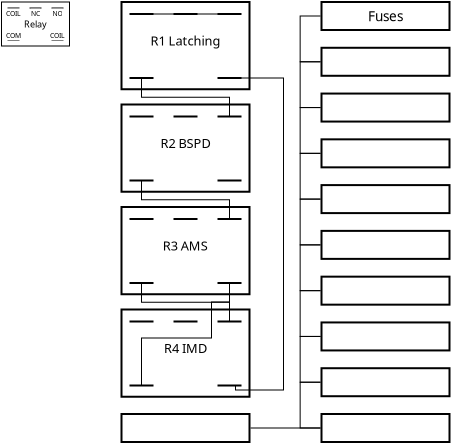 <?xml version="1.0" encoding="UTF-8"?>
<dia:diagram xmlns:dia="http://www.lysator.liu.se/~alla/dia/">
  <dia:layer name="Background" visible="true" active="true">
    <dia:group>
      <dia:object type="Flowchart - Box" version="0" id="O0">
        <dia:attribute name="obj_pos">
          <dia:point val="6.466,1.481"/>
        </dia:attribute>
        <dia:attribute name="obj_bb">
          <dia:rectangle val="6.416,1.431;12.916,5.893"/>
        </dia:attribute>
        <dia:attribute name="elem_corner">
          <dia:point val="6.466,1.481"/>
        </dia:attribute>
        <dia:attribute name="elem_width">
          <dia:real val="6.4"/>
        </dia:attribute>
        <dia:attribute name="elem_height">
          <dia:real val="4.362"/>
        </dia:attribute>
        <dia:attribute name="border_width">
          <dia:real val="0.1"/>
        </dia:attribute>
        <dia:attribute name="show_background">
          <dia:boolean val="true"/>
        </dia:attribute>
        <dia:attribute name="padding">
          <dia:real val="0.5"/>
        </dia:attribute>
        <dia:attribute name="text">
          <dia:composite type="text">
            <dia:attribute name="string">
              <dia:string>##</dia:string>
            </dia:attribute>
            <dia:attribute name="font">
              <dia:font family="sans" style="0" name="Helvetica"/>
            </dia:attribute>
            <dia:attribute name="height">
              <dia:real val="0.8"/>
            </dia:attribute>
            <dia:attribute name="pos">
              <dia:point val="9.666,3.857"/>
            </dia:attribute>
            <dia:attribute name="color">
              <dia:color val="#000000"/>
            </dia:attribute>
            <dia:attribute name="alignment">
              <dia:enum val="1"/>
            </dia:attribute>
          </dia:composite>
        </dia:attribute>
      </dia:object>
      <dia:object type="Standard - Line" version="0" id="O1">
        <dia:attribute name="obj_pos">
          <dia:point val="6.866,5.281"/>
        </dia:attribute>
        <dia:attribute name="obj_bb">
          <dia:rectangle val="6.816,5.231;8.116,5.331"/>
        </dia:attribute>
        <dia:attribute name="conn_endpoints">
          <dia:point val="6.866,5.281"/>
          <dia:point val="8.066,5.281"/>
        </dia:attribute>
        <dia:attribute name="numcp">
          <dia:int val="3"/>
        </dia:attribute>
      </dia:object>
      <dia:object type="Standard - Line" version="0" id="O2">
        <dia:attribute name="obj_pos">
          <dia:point val="6.866,2.081"/>
        </dia:attribute>
        <dia:attribute name="obj_bb">
          <dia:rectangle val="6.816,2.031;8.116,2.131"/>
        </dia:attribute>
        <dia:attribute name="conn_endpoints">
          <dia:point val="6.866,2.081"/>
          <dia:point val="8.066,2.081"/>
        </dia:attribute>
        <dia:attribute name="numcp">
          <dia:int val="3"/>
        </dia:attribute>
      </dia:object>
      <dia:object type="Standard - Line" version="0" id="O3">
        <dia:attribute name="obj_pos">
          <dia:point val="9.066,2.081"/>
        </dia:attribute>
        <dia:attribute name="obj_bb">
          <dia:rectangle val="9.016,2.031;10.316,2.131"/>
        </dia:attribute>
        <dia:attribute name="conn_endpoints">
          <dia:point val="9.066,2.081"/>
          <dia:point val="10.266,2.081"/>
        </dia:attribute>
        <dia:attribute name="numcp">
          <dia:int val="3"/>
        </dia:attribute>
      </dia:object>
      <dia:object type="Standard - Line" version="0" id="O4">
        <dia:attribute name="obj_pos">
          <dia:point val="11.266,2.081"/>
        </dia:attribute>
        <dia:attribute name="obj_bb">
          <dia:rectangle val="11.216,2.031;12.516,2.131"/>
        </dia:attribute>
        <dia:attribute name="conn_endpoints">
          <dia:point val="11.266,2.081"/>
          <dia:point val="12.466,2.081"/>
        </dia:attribute>
        <dia:attribute name="numcp">
          <dia:int val="3"/>
        </dia:attribute>
      </dia:object>
      <dia:object type="Standard - Line" version="0" id="O5">
        <dia:attribute name="obj_pos">
          <dia:point val="11.266,5.281"/>
        </dia:attribute>
        <dia:attribute name="obj_bb">
          <dia:rectangle val="11.216,5.231;12.516,5.331"/>
        </dia:attribute>
        <dia:attribute name="conn_endpoints">
          <dia:point val="11.266,5.281"/>
          <dia:point val="12.466,5.281"/>
        </dia:attribute>
        <dia:attribute name="numcp">
          <dia:int val="3"/>
        </dia:attribute>
      </dia:object>
    </dia:group>
    <dia:group>
      <dia:object type="Flowchart - Box" version="0" id="O6">
        <dia:attribute name="obj_pos">
          <dia:point val="6.466,6.606"/>
        </dia:attribute>
        <dia:attribute name="obj_bb">
          <dia:rectangle val="6.416,6.556;12.916,11.018"/>
        </dia:attribute>
        <dia:attribute name="elem_corner">
          <dia:point val="6.466,6.606"/>
        </dia:attribute>
        <dia:attribute name="elem_width">
          <dia:real val="6.4"/>
        </dia:attribute>
        <dia:attribute name="elem_height">
          <dia:real val="4.362"/>
        </dia:attribute>
        <dia:attribute name="border_width">
          <dia:real val="0.1"/>
        </dia:attribute>
        <dia:attribute name="show_background">
          <dia:boolean val="true"/>
        </dia:attribute>
        <dia:attribute name="padding">
          <dia:real val="0.5"/>
        </dia:attribute>
        <dia:attribute name="text">
          <dia:composite type="text">
            <dia:attribute name="string">
              <dia:string>##</dia:string>
            </dia:attribute>
            <dia:attribute name="font">
              <dia:font family="sans" style="0" name="Helvetica"/>
            </dia:attribute>
            <dia:attribute name="height">
              <dia:real val="0.8"/>
            </dia:attribute>
            <dia:attribute name="pos">
              <dia:point val="9.666,8.982"/>
            </dia:attribute>
            <dia:attribute name="color">
              <dia:color val="#000000"/>
            </dia:attribute>
            <dia:attribute name="alignment">
              <dia:enum val="1"/>
            </dia:attribute>
          </dia:composite>
        </dia:attribute>
      </dia:object>
      <dia:object type="Standard - Line" version="0" id="O7">
        <dia:attribute name="obj_pos">
          <dia:point val="6.866,10.406"/>
        </dia:attribute>
        <dia:attribute name="obj_bb">
          <dia:rectangle val="6.816,10.356;8.116,10.456"/>
        </dia:attribute>
        <dia:attribute name="conn_endpoints">
          <dia:point val="6.866,10.406"/>
          <dia:point val="8.066,10.406"/>
        </dia:attribute>
        <dia:attribute name="numcp">
          <dia:int val="3"/>
        </dia:attribute>
      </dia:object>
      <dia:object type="Standard - Line" version="0" id="O8">
        <dia:attribute name="obj_pos">
          <dia:point val="6.866,7.206"/>
        </dia:attribute>
        <dia:attribute name="obj_bb">
          <dia:rectangle val="6.816,7.156;8.116,7.256"/>
        </dia:attribute>
        <dia:attribute name="conn_endpoints">
          <dia:point val="6.866,7.206"/>
          <dia:point val="8.066,7.206"/>
        </dia:attribute>
        <dia:attribute name="numcp">
          <dia:int val="3"/>
        </dia:attribute>
      </dia:object>
      <dia:object type="Standard - Line" version="0" id="O9">
        <dia:attribute name="obj_pos">
          <dia:point val="9.066,7.206"/>
        </dia:attribute>
        <dia:attribute name="obj_bb">
          <dia:rectangle val="9.016,7.156;10.316,7.256"/>
        </dia:attribute>
        <dia:attribute name="conn_endpoints">
          <dia:point val="9.066,7.206"/>
          <dia:point val="10.266,7.206"/>
        </dia:attribute>
        <dia:attribute name="numcp">
          <dia:int val="3"/>
        </dia:attribute>
      </dia:object>
      <dia:object type="Standard - Line" version="0" id="O10">
        <dia:attribute name="obj_pos">
          <dia:point val="11.266,7.206"/>
        </dia:attribute>
        <dia:attribute name="obj_bb">
          <dia:rectangle val="11.216,7.156;12.516,7.256"/>
        </dia:attribute>
        <dia:attribute name="conn_endpoints">
          <dia:point val="11.266,7.206"/>
          <dia:point val="12.466,7.206"/>
        </dia:attribute>
        <dia:attribute name="numcp">
          <dia:int val="3"/>
        </dia:attribute>
      </dia:object>
      <dia:object type="Standard - Line" version="0" id="O11">
        <dia:attribute name="obj_pos">
          <dia:point val="11.266,10.406"/>
        </dia:attribute>
        <dia:attribute name="obj_bb">
          <dia:rectangle val="11.216,10.356;12.516,10.456"/>
        </dia:attribute>
        <dia:attribute name="conn_endpoints">
          <dia:point val="11.266,10.406"/>
          <dia:point val="12.466,10.406"/>
        </dia:attribute>
        <dia:attribute name="numcp">
          <dia:int val="3"/>
        </dia:attribute>
      </dia:object>
    </dia:group>
    <dia:group>
      <dia:object type="Flowchart - Box" version="0" id="O12">
        <dia:attribute name="obj_pos">
          <dia:point val="6.466,11.731"/>
        </dia:attribute>
        <dia:attribute name="obj_bb">
          <dia:rectangle val="6.416,11.681;12.916,16.143"/>
        </dia:attribute>
        <dia:attribute name="elem_corner">
          <dia:point val="6.466,11.731"/>
        </dia:attribute>
        <dia:attribute name="elem_width">
          <dia:real val="6.4"/>
        </dia:attribute>
        <dia:attribute name="elem_height">
          <dia:real val="4.362"/>
        </dia:attribute>
        <dia:attribute name="border_width">
          <dia:real val="0.1"/>
        </dia:attribute>
        <dia:attribute name="show_background">
          <dia:boolean val="true"/>
        </dia:attribute>
        <dia:attribute name="padding">
          <dia:real val="0.5"/>
        </dia:attribute>
        <dia:attribute name="text">
          <dia:composite type="text">
            <dia:attribute name="string">
              <dia:string>##</dia:string>
            </dia:attribute>
            <dia:attribute name="font">
              <dia:font family="sans" style="0" name="Helvetica"/>
            </dia:attribute>
            <dia:attribute name="height">
              <dia:real val="0.8"/>
            </dia:attribute>
            <dia:attribute name="pos">
              <dia:point val="9.666,14.107"/>
            </dia:attribute>
            <dia:attribute name="color">
              <dia:color val="#000000"/>
            </dia:attribute>
            <dia:attribute name="alignment">
              <dia:enum val="1"/>
            </dia:attribute>
          </dia:composite>
        </dia:attribute>
      </dia:object>
      <dia:object type="Standard - Line" version="0" id="O13">
        <dia:attribute name="obj_pos">
          <dia:point val="6.866,15.531"/>
        </dia:attribute>
        <dia:attribute name="obj_bb">
          <dia:rectangle val="6.816,15.481;8.116,15.581"/>
        </dia:attribute>
        <dia:attribute name="conn_endpoints">
          <dia:point val="6.866,15.531"/>
          <dia:point val="8.066,15.531"/>
        </dia:attribute>
        <dia:attribute name="numcp">
          <dia:int val="3"/>
        </dia:attribute>
      </dia:object>
      <dia:object type="Standard - Line" version="0" id="O14">
        <dia:attribute name="obj_pos">
          <dia:point val="6.866,12.331"/>
        </dia:attribute>
        <dia:attribute name="obj_bb">
          <dia:rectangle val="6.816,12.281;8.116,12.381"/>
        </dia:attribute>
        <dia:attribute name="conn_endpoints">
          <dia:point val="6.866,12.331"/>
          <dia:point val="8.066,12.331"/>
        </dia:attribute>
        <dia:attribute name="numcp">
          <dia:int val="3"/>
        </dia:attribute>
      </dia:object>
      <dia:object type="Standard - Line" version="0" id="O15">
        <dia:attribute name="obj_pos">
          <dia:point val="9.066,12.331"/>
        </dia:attribute>
        <dia:attribute name="obj_bb">
          <dia:rectangle val="9.016,12.281;10.316,12.381"/>
        </dia:attribute>
        <dia:attribute name="conn_endpoints">
          <dia:point val="9.066,12.331"/>
          <dia:point val="10.266,12.331"/>
        </dia:attribute>
        <dia:attribute name="numcp">
          <dia:int val="3"/>
        </dia:attribute>
      </dia:object>
      <dia:object type="Standard - Line" version="0" id="O16">
        <dia:attribute name="obj_pos">
          <dia:point val="11.266,12.331"/>
        </dia:attribute>
        <dia:attribute name="obj_bb">
          <dia:rectangle val="11.216,12.281;12.516,12.381"/>
        </dia:attribute>
        <dia:attribute name="conn_endpoints">
          <dia:point val="11.266,12.331"/>
          <dia:point val="12.466,12.331"/>
        </dia:attribute>
        <dia:attribute name="numcp">
          <dia:int val="3"/>
        </dia:attribute>
      </dia:object>
      <dia:object type="Standard - Line" version="0" id="O17">
        <dia:attribute name="obj_pos">
          <dia:point val="11.266,15.531"/>
        </dia:attribute>
        <dia:attribute name="obj_bb">
          <dia:rectangle val="11.216,15.481;12.516,15.581"/>
        </dia:attribute>
        <dia:attribute name="conn_endpoints">
          <dia:point val="11.266,15.531"/>
          <dia:point val="12.466,15.531"/>
        </dia:attribute>
        <dia:attribute name="numcp">
          <dia:int val="3"/>
        </dia:attribute>
      </dia:object>
    </dia:group>
    <dia:group>
      <dia:object type="Flowchart - Box" version="0" id="O18">
        <dia:attribute name="obj_pos">
          <dia:point val="6.466,16.856"/>
        </dia:attribute>
        <dia:attribute name="obj_bb">
          <dia:rectangle val="6.416,16.806;12.916,21.268"/>
        </dia:attribute>
        <dia:attribute name="elem_corner">
          <dia:point val="6.466,16.856"/>
        </dia:attribute>
        <dia:attribute name="elem_width">
          <dia:real val="6.4"/>
        </dia:attribute>
        <dia:attribute name="elem_height">
          <dia:real val="4.362"/>
        </dia:attribute>
        <dia:attribute name="border_width">
          <dia:real val="0.1"/>
        </dia:attribute>
        <dia:attribute name="show_background">
          <dia:boolean val="true"/>
        </dia:attribute>
        <dia:attribute name="padding">
          <dia:real val="0.5"/>
        </dia:attribute>
        <dia:attribute name="text">
          <dia:composite type="text">
            <dia:attribute name="string">
              <dia:string>##</dia:string>
            </dia:attribute>
            <dia:attribute name="font">
              <dia:font family="sans" style="0" name="Helvetica"/>
            </dia:attribute>
            <dia:attribute name="height">
              <dia:real val="0.8"/>
            </dia:attribute>
            <dia:attribute name="pos">
              <dia:point val="9.666,19.232"/>
            </dia:attribute>
            <dia:attribute name="color">
              <dia:color val="#000000"/>
            </dia:attribute>
            <dia:attribute name="alignment">
              <dia:enum val="1"/>
            </dia:attribute>
          </dia:composite>
        </dia:attribute>
      </dia:object>
      <dia:object type="Standard - Line" version="0" id="O19">
        <dia:attribute name="obj_pos">
          <dia:point val="6.866,20.656"/>
        </dia:attribute>
        <dia:attribute name="obj_bb">
          <dia:rectangle val="6.816,20.606;8.116,20.706"/>
        </dia:attribute>
        <dia:attribute name="conn_endpoints">
          <dia:point val="6.866,20.656"/>
          <dia:point val="8.066,20.656"/>
        </dia:attribute>
        <dia:attribute name="numcp">
          <dia:int val="3"/>
        </dia:attribute>
      </dia:object>
      <dia:object type="Standard - Line" version="0" id="O20">
        <dia:attribute name="obj_pos">
          <dia:point val="6.866,17.456"/>
        </dia:attribute>
        <dia:attribute name="obj_bb">
          <dia:rectangle val="6.816,17.406;8.116,17.506"/>
        </dia:attribute>
        <dia:attribute name="conn_endpoints">
          <dia:point val="6.866,17.456"/>
          <dia:point val="8.066,17.456"/>
        </dia:attribute>
        <dia:attribute name="numcp">
          <dia:int val="3"/>
        </dia:attribute>
      </dia:object>
      <dia:object type="Standard - Line" version="0" id="O21">
        <dia:attribute name="obj_pos">
          <dia:point val="9.066,17.456"/>
        </dia:attribute>
        <dia:attribute name="obj_bb">
          <dia:rectangle val="9.016,17.406;10.316,17.506"/>
        </dia:attribute>
        <dia:attribute name="conn_endpoints">
          <dia:point val="9.066,17.456"/>
          <dia:point val="10.266,17.456"/>
        </dia:attribute>
        <dia:attribute name="numcp">
          <dia:int val="3"/>
        </dia:attribute>
      </dia:object>
      <dia:object type="Standard - Line" version="0" id="O22">
        <dia:attribute name="obj_pos">
          <dia:point val="11.266,17.456"/>
        </dia:attribute>
        <dia:attribute name="obj_bb">
          <dia:rectangle val="11.216,17.406;12.516,17.506"/>
        </dia:attribute>
        <dia:attribute name="conn_endpoints">
          <dia:point val="11.266,17.456"/>
          <dia:point val="12.466,17.456"/>
        </dia:attribute>
        <dia:attribute name="numcp">
          <dia:int val="3"/>
        </dia:attribute>
      </dia:object>
      <dia:object type="Standard - Line" version="0" id="O23">
        <dia:attribute name="obj_pos">
          <dia:point val="11.266,20.656"/>
        </dia:attribute>
        <dia:attribute name="obj_bb">
          <dia:rectangle val="11.216,20.606;12.516,20.706"/>
        </dia:attribute>
        <dia:attribute name="conn_endpoints">
          <dia:point val="11.266,20.656"/>
          <dia:point val="12.466,20.656"/>
        </dia:attribute>
        <dia:attribute name="numcp">
          <dia:int val="3"/>
        </dia:attribute>
      </dia:object>
    </dia:group>
    <dia:object type="Standard - ZigZagLine" version="1" id="O24">
      <dia:attribute name="obj_pos">
        <dia:point val="7.466,5.281"/>
      </dia:attribute>
      <dia:attribute name="obj_bb">
        <dia:rectangle val="7.441,5.256;11.891,7.231"/>
      </dia:attribute>
      <dia:attribute name="orth_points">
        <dia:point val="7.466,5.281"/>
        <dia:point val="7.466,6.243"/>
        <dia:point val="11.866,6.243"/>
        <dia:point val="11.866,7.206"/>
      </dia:attribute>
      <dia:attribute name="orth_orient">
        <dia:enum val="1"/>
        <dia:enum val="0"/>
        <dia:enum val="1"/>
      </dia:attribute>
      <dia:attribute name="autorouting">
        <dia:boolean val="true"/>
      </dia:attribute>
      <dia:attribute name="line_width">
        <dia:real val="0.05"/>
      </dia:attribute>
      <dia:connections>
        <dia:connection handle="0" to="O1" connection="1"/>
        <dia:connection handle="1" to="O10" connection="1"/>
      </dia:connections>
    </dia:object>
    <dia:object type="Standard - ZigZagLine" version="1" id="O25">
      <dia:attribute name="obj_pos">
        <dia:point val="7.466,10.406"/>
      </dia:attribute>
      <dia:attribute name="obj_bb">
        <dia:rectangle val="7.441,10.381;11.891,12.356"/>
      </dia:attribute>
      <dia:attribute name="orth_points">
        <dia:point val="7.466,10.406"/>
        <dia:point val="7.466,11.368"/>
        <dia:point val="11.866,11.368"/>
        <dia:point val="11.866,12.331"/>
      </dia:attribute>
      <dia:attribute name="orth_orient">
        <dia:enum val="1"/>
        <dia:enum val="0"/>
        <dia:enum val="1"/>
      </dia:attribute>
      <dia:attribute name="autorouting">
        <dia:boolean val="true"/>
      </dia:attribute>
      <dia:attribute name="line_width">
        <dia:real val="0.05"/>
      </dia:attribute>
      <dia:connections>
        <dia:connection handle="0" to="O7" connection="1"/>
        <dia:connection handle="1" to="O16" connection="1"/>
      </dia:connections>
    </dia:object>
    <dia:object type="Standard - ZigZagLine" version="1" id="O26">
      <dia:attribute name="obj_pos">
        <dia:point val="7.466,15.531"/>
      </dia:attribute>
      <dia:attribute name="obj_bb">
        <dia:rectangle val="7.441,15.506;11.891,17.481"/>
      </dia:attribute>
      <dia:attribute name="orth_points">
        <dia:point val="7.466,15.531"/>
        <dia:point val="7.466,16.493"/>
        <dia:point val="11.866,16.493"/>
        <dia:point val="11.866,17.456"/>
      </dia:attribute>
      <dia:attribute name="orth_orient">
        <dia:enum val="1"/>
        <dia:enum val="0"/>
        <dia:enum val="1"/>
      </dia:attribute>
      <dia:attribute name="autorouting">
        <dia:boolean val="true"/>
      </dia:attribute>
      <dia:attribute name="line_width">
        <dia:real val="0.05"/>
      </dia:attribute>
      <dia:connections>
        <dia:connection handle="0" to="O13" connection="1"/>
        <dia:connection handle="1" to="O22" connection="1"/>
      </dia:connections>
    </dia:object>
    <dia:object type="Standard - ZigZagLine" version="1" id="O27">
      <dia:attribute name="obj_pos">
        <dia:point val="7.466,2.081"/>
      </dia:attribute>
      <dia:attribute name="obj_bb">
        <dia:rectangle val="7.441,1.031;11.891,2.106"/>
      </dia:attribute>
      <dia:attribute name="orth_points">
        <dia:point val="7.466,2.081"/>
        <dia:point val="7.466,1.056"/>
        <dia:point val="11.866,1.056"/>
        <dia:point val="11.866,2.081"/>
      </dia:attribute>
      <dia:attribute name="orth_orient">
        <dia:enum val="1"/>
        <dia:enum val="0"/>
        <dia:enum val="1"/>
      </dia:attribute>
      <dia:attribute name="autorouting">
        <dia:boolean val="true"/>
      </dia:attribute>
      <dia:attribute name="line_width">
        <dia:real val="0.05"/>
      </dia:attribute>
      <dia:connections>
        <dia:connection handle="0" to="O2" connection="1"/>
        <dia:connection handle="1" to="O4" connection="1"/>
      </dia:connections>
    </dia:object>
    <dia:object type="Standard - ZigZagLine" version="1" id="O28">
      <dia:attribute name="obj_pos">
        <dia:point val="12.166,20.656"/>
      </dia:attribute>
      <dia:attribute name="obj_bb">
        <dia:rectangle val="12.141,5.256;14.591,20.906"/>
      </dia:attribute>
      <dia:attribute name="orth_points">
        <dia:point val="12.166,20.656"/>
        <dia:point val="12.166,20.881"/>
        <dia:point val="14.566,20.881"/>
        <dia:point val="14.566,5.281"/>
        <dia:point val="12.166,5.281"/>
      </dia:attribute>
      <dia:attribute name="orth_orient">
        <dia:enum val="1"/>
        <dia:enum val="0"/>
        <dia:enum val="1"/>
        <dia:enum val="0"/>
      </dia:attribute>
      <dia:attribute name="autorouting">
        <dia:boolean val="false"/>
      </dia:attribute>
      <dia:attribute name="line_width">
        <dia:real val="0.05"/>
      </dia:attribute>
      <dia:connections>
        <dia:connection handle="0" to="O23" connection="2"/>
        <dia:connection handle="1" to="O5" connection="2"/>
      </dia:connections>
    </dia:object>
    <dia:object type="Standard - Text" version="1" id="O29">
      <dia:attribute name="obj_pos">
        <dia:point val="9.666,13.912"/>
      </dia:attribute>
      <dia:attribute name="obj_bb">
        <dia:rectangle val="9.666,13.317;9.666,14.062"/>
      </dia:attribute>
      <dia:attribute name="text">
        <dia:composite type="text">
          <dia:attribute name="string">
            <dia:string>##</dia:string>
          </dia:attribute>
          <dia:attribute name="font">
            <dia:font family="sans" style="0" name="Helvetica"/>
          </dia:attribute>
          <dia:attribute name="height">
            <dia:real val="0.8"/>
          </dia:attribute>
          <dia:attribute name="pos">
            <dia:point val="9.666,13.912"/>
          </dia:attribute>
          <dia:attribute name="color">
            <dia:color val="#000000"/>
          </dia:attribute>
          <dia:attribute name="alignment">
            <dia:enum val="0"/>
          </dia:attribute>
        </dia:composite>
      </dia:attribute>
      <dia:attribute name="valign">
        <dia:enum val="3"/>
      </dia:attribute>
      <dia:connections>
        <dia:connection handle="0" to="O12" connection="16"/>
      </dia:connections>
    </dia:object>
    <dia:object type="Standard - Text" version="1" id="O30">
      <dia:attribute name="obj_pos">
        <dia:point val="9.666,13.912"/>
      </dia:attribute>
      <dia:attribute name="obj_bb">
        <dia:rectangle val="8.44,13.317;10.892,14.062"/>
      </dia:attribute>
      <dia:attribute name="text">
        <dia:composite type="text">
          <dia:attribute name="string">
            <dia:string>#R3 AMS#</dia:string>
          </dia:attribute>
          <dia:attribute name="font">
            <dia:font family="sans" style="0" name="Helvetica"/>
          </dia:attribute>
          <dia:attribute name="height">
            <dia:real val="0.8"/>
          </dia:attribute>
          <dia:attribute name="pos">
            <dia:point val="9.666,13.912"/>
          </dia:attribute>
          <dia:attribute name="color">
            <dia:color val="#000000"/>
          </dia:attribute>
          <dia:attribute name="alignment">
            <dia:enum val="1"/>
          </dia:attribute>
        </dia:composite>
      </dia:attribute>
      <dia:attribute name="valign">
        <dia:enum val="3"/>
      </dia:attribute>
      <dia:connections>
        <dia:connection handle="0" to="O12" connection="16"/>
      </dia:connections>
    </dia:object>
    <dia:object type="Standard - Text" version="1" id="O31">
      <dia:attribute name="obj_pos">
        <dia:point val="9.666,19.037"/>
      </dia:attribute>
      <dia:attribute name="obj_bb">
        <dia:rectangle val="8.521,18.442;10.811,19.187"/>
      </dia:attribute>
      <dia:attribute name="text">
        <dia:composite type="text">
          <dia:attribute name="string">
            <dia:string>#R4 IMD#</dia:string>
          </dia:attribute>
          <dia:attribute name="font">
            <dia:font family="sans" style="0" name="Helvetica"/>
          </dia:attribute>
          <dia:attribute name="height">
            <dia:real val="0.8"/>
          </dia:attribute>
          <dia:attribute name="pos">
            <dia:point val="9.666,19.037"/>
          </dia:attribute>
          <dia:attribute name="color">
            <dia:color val="#000000"/>
          </dia:attribute>
          <dia:attribute name="alignment">
            <dia:enum val="1"/>
          </dia:attribute>
        </dia:composite>
      </dia:attribute>
      <dia:attribute name="valign">
        <dia:enum val="3"/>
      </dia:attribute>
      <dia:connections>
        <dia:connection handle="0" to="O18" connection="16"/>
      </dia:connections>
    </dia:object>
    <dia:object type="Standard - Text" version="1" id="O32">
      <dia:attribute name="obj_pos">
        <dia:point val="9.666,3.662"/>
      </dia:attribute>
      <dia:attribute name="obj_bb">
        <dia:rectangle val="7.765,3.067;11.567,3.812"/>
      </dia:attribute>
      <dia:attribute name="text">
        <dia:composite type="text">
          <dia:attribute name="string">
            <dia:string>#R1 Latching#</dia:string>
          </dia:attribute>
          <dia:attribute name="font">
            <dia:font family="sans" style="0" name="Helvetica"/>
          </dia:attribute>
          <dia:attribute name="height">
            <dia:real val="0.8"/>
          </dia:attribute>
          <dia:attribute name="pos">
            <dia:point val="9.666,3.662"/>
          </dia:attribute>
          <dia:attribute name="color">
            <dia:color val="#000000"/>
          </dia:attribute>
          <dia:attribute name="alignment">
            <dia:enum val="1"/>
          </dia:attribute>
        </dia:composite>
      </dia:attribute>
      <dia:attribute name="valign">
        <dia:enum val="3"/>
      </dia:attribute>
      <dia:connections>
        <dia:connection handle="0" to="O0" connection="16"/>
      </dia:connections>
    </dia:object>
    <dia:object type="Standard - Text" version="1" id="O33">
      <dia:attribute name="obj_pos">
        <dia:point val="9.666,8.787"/>
      </dia:attribute>
      <dia:attribute name="obj_bb">
        <dia:rectangle val="8.276,8.192;11.056,8.937"/>
      </dia:attribute>
      <dia:attribute name="text">
        <dia:composite type="text">
          <dia:attribute name="string">
            <dia:string>#R2 BSPD#</dia:string>
          </dia:attribute>
          <dia:attribute name="font">
            <dia:font family="sans" style="0" name="Helvetica"/>
          </dia:attribute>
          <dia:attribute name="height">
            <dia:real val="0.8"/>
          </dia:attribute>
          <dia:attribute name="pos">
            <dia:point val="9.666,8.787"/>
          </dia:attribute>
          <dia:attribute name="color">
            <dia:color val="#000000"/>
          </dia:attribute>
          <dia:attribute name="alignment">
            <dia:enum val="1"/>
          </dia:attribute>
        </dia:composite>
      </dia:attribute>
      <dia:attribute name="valign">
        <dia:enum val="3"/>
      </dia:attribute>
      <dia:connections>
        <dia:connection handle="0" to="O6" connection="16"/>
      </dia:connections>
    </dia:object>
    <dia:object type="Standard - ZigZagLine" version="1" id="O34">
      <dia:attribute name="obj_pos">
        <dia:point val="7.466,20.656"/>
      </dia:attribute>
      <dia:attribute name="obj_bb">
        <dia:rectangle val="7.441,15.506;11.891,20.681"/>
      </dia:attribute>
      <dia:attribute name="orth_points">
        <dia:point val="7.466,20.656"/>
        <dia:point val="7.466,18.281"/>
        <dia:point val="10.966,18.281"/>
        <dia:point val="10.966,16.481"/>
        <dia:point val="11.866,16.481"/>
        <dia:point val="11.866,15.531"/>
      </dia:attribute>
      <dia:attribute name="orth_orient">
        <dia:enum val="1"/>
        <dia:enum val="0"/>
        <dia:enum val="1"/>
        <dia:enum val="0"/>
        <dia:enum val="1"/>
      </dia:attribute>
      <dia:attribute name="autorouting">
        <dia:boolean val="false"/>
      </dia:attribute>
      <dia:attribute name="line_width">
        <dia:real val="0.05"/>
      </dia:attribute>
      <dia:connections>
        <dia:connection handle="0" to="O19" connection="1"/>
        <dia:connection handle="1" to="O17" connection="1"/>
      </dia:connections>
    </dia:object>
    <dia:group>
      <dia:group>
        <dia:object type="Standard - Box" version="0" id="O35">
          <dia:attribute name="obj_pos">
            <dia:point val="0.466,1.481"/>
          </dia:attribute>
          <dia:attribute name="obj_bb">
            <dia:rectangle val="0.441,1.456;3.891,3.706"/>
          </dia:attribute>
          <dia:attribute name="elem_corner">
            <dia:point val="0.466,1.481"/>
          </dia:attribute>
          <dia:attribute name="elem_width">
            <dia:real val="3.4"/>
          </dia:attribute>
          <dia:attribute name="elem_height">
            <dia:real val="2.2"/>
          </dia:attribute>
          <dia:attribute name="border_width">
            <dia:real val="0.05"/>
          </dia:attribute>
          <dia:attribute name="show_background">
            <dia:boolean val="true"/>
          </dia:attribute>
        </dia:object>
        <dia:object type="Standard - Line" version="0" id="O36">
          <dia:attribute name="obj_pos">
            <dia:point val="0.766,1.781"/>
          </dia:attribute>
          <dia:attribute name="obj_bb">
            <dia:rectangle val="0.741,1.756;1.391,1.806"/>
          </dia:attribute>
          <dia:attribute name="conn_endpoints">
            <dia:point val="0.766,1.781"/>
            <dia:point val="1.366,1.781"/>
          </dia:attribute>
          <dia:attribute name="numcp">
            <dia:int val="1"/>
          </dia:attribute>
          <dia:attribute name="line_width">
            <dia:real val="0.05"/>
          </dia:attribute>
        </dia:object>
        <dia:object type="Standard - Line" version="0" id="O37">
          <dia:attribute name="obj_pos">
            <dia:point val="1.866,1.781"/>
          </dia:attribute>
          <dia:attribute name="obj_bb">
            <dia:rectangle val="1.841,1.756;2.491,1.806"/>
          </dia:attribute>
          <dia:attribute name="conn_endpoints">
            <dia:point val="1.866,1.781"/>
            <dia:point val="2.466,1.781"/>
          </dia:attribute>
          <dia:attribute name="numcp">
            <dia:int val="1"/>
          </dia:attribute>
          <dia:attribute name="line_width">
            <dia:real val="0.05"/>
          </dia:attribute>
        </dia:object>
        <dia:object type="Standard - Line" version="0" id="O38">
          <dia:attribute name="obj_pos">
            <dia:point val="2.966,1.781"/>
          </dia:attribute>
          <dia:attribute name="obj_bb">
            <dia:rectangle val="2.941,1.756;3.591,1.806"/>
          </dia:attribute>
          <dia:attribute name="conn_endpoints">
            <dia:point val="2.966,1.781"/>
            <dia:point val="3.566,1.781"/>
          </dia:attribute>
          <dia:attribute name="numcp">
            <dia:int val="1"/>
          </dia:attribute>
          <dia:attribute name="line_width">
            <dia:real val="0.05"/>
          </dia:attribute>
        </dia:object>
        <dia:object type="Standard - Line" version="0" id="O39">
          <dia:attribute name="obj_pos">
            <dia:point val="0.766,3.381"/>
          </dia:attribute>
          <dia:attribute name="obj_bb">
            <dia:rectangle val="0.741,3.356;1.391,3.406"/>
          </dia:attribute>
          <dia:attribute name="conn_endpoints">
            <dia:point val="0.766,3.381"/>
            <dia:point val="1.366,3.381"/>
          </dia:attribute>
          <dia:attribute name="numcp">
            <dia:int val="1"/>
          </dia:attribute>
          <dia:attribute name="line_width">
            <dia:real val="0.05"/>
          </dia:attribute>
        </dia:object>
        <dia:object type="Standard - Line" version="0" id="O40">
          <dia:attribute name="obj_pos">
            <dia:point val="2.966,3.381"/>
          </dia:attribute>
          <dia:attribute name="obj_bb">
            <dia:rectangle val="2.941,3.356;3.591,3.406"/>
          </dia:attribute>
          <dia:attribute name="conn_endpoints">
            <dia:point val="2.966,3.381"/>
            <dia:point val="3.566,3.381"/>
          </dia:attribute>
          <dia:attribute name="numcp">
            <dia:int val="1"/>
          </dia:attribute>
          <dia:attribute name="line_width">
            <dia:real val="0.05"/>
          </dia:attribute>
        </dia:object>
      </dia:group>
      <dia:object type="Standard - Text" version="1" id="O41">
        <dia:attribute name="obj_pos">
          <dia:point val="1.066,2.181"/>
        </dia:attribute>
        <dia:attribute name="obj_bb">
          <dia:rectangle val="0.672,1.868;1.46,2.261"/>
        </dia:attribute>
        <dia:attribute name="text">
          <dia:composite type="text">
            <dia:attribute name="string">
              <dia:string>#COIL#</dia:string>
            </dia:attribute>
            <dia:attribute name="font">
              <dia:font family="sans" style="0" name="Helvetica"/>
            </dia:attribute>
            <dia:attribute name="height">
              <dia:real val="0.423"/>
            </dia:attribute>
            <dia:attribute name="pos">
              <dia:point val="1.066,2.181"/>
            </dia:attribute>
            <dia:attribute name="color">
              <dia:color val="#000000"/>
            </dia:attribute>
            <dia:attribute name="alignment">
              <dia:enum val="1"/>
            </dia:attribute>
          </dia:composite>
        </dia:attribute>
        <dia:attribute name="valign">
          <dia:enum val="3"/>
        </dia:attribute>
        <dia:attribute name="fill_color">
          <dia:color val="#ffffff"/>
        </dia:attribute>
        <dia:attribute name="show_background">
          <dia:boolean val="true"/>
        </dia:attribute>
      </dia:object>
      <dia:object type="Standard - Text" version="1" id="O42">
        <dia:attribute name="obj_pos">
          <dia:point val="2.166,2.181"/>
        </dia:attribute>
        <dia:attribute name="obj_bb">
          <dia:rectangle val="1.922,1.868;2.41,2.261"/>
        </dia:attribute>
        <dia:attribute name="text">
          <dia:composite type="text">
            <dia:attribute name="string">
              <dia:string>#NC#</dia:string>
            </dia:attribute>
            <dia:attribute name="font">
              <dia:font family="sans" style="0" name="Helvetica"/>
            </dia:attribute>
            <dia:attribute name="height">
              <dia:real val="0.423"/>
            </dia:attribute>
            <dia:attribute name="pos">
              <dia:point val="2.166,2.181"/>
            </dia:attribute>
            <dia:attribute name="color">
              <dia:color val="#000000"/>
            </dia:attribute>
            <dia:attribute name="alignment">
              <dia:enum val="1"/>
            </dia:attribute>
          </dia:composite>
        </dia:attribute>
        <dia:attribute name="valign">
          <dia:enum val="3"/>
        </dia:attribute>
        <dia:attribute name="fill_color">
          <dia:color val="#ffffff"/>
        </dia:attribute>
        <dia:attribute name="show_background">
          <dia:boolean val="true"/>
        </dia:attribute>
      </dia:object>
      <dia:object type="Standard - Text" version="1" id="O43">
        <dia:attribute name="obj_pos">
          <dia:point val="3.266,2.181"/>
        </dia:attribute>
        <dia:attribute name="obj_bb">
          <dia:rectangle val="3.007,1.868;3.525,2.261"/>
        </dia:attribute>
        <dia:attribute name="text">
          <dia:composite type="text">
            <dia:attribute name="string">
              <dia:string>#NO#</dia:string>
            </dia:attribute>
            <dia:attribute name="font">
              <dia:font family="sans" style="0" name="Helvetica"/>
            </dia:attribute>
            <dia:attribute name="height">
              <dia:real val="0.423"/>
            </dia:attribute>
            <dia:attribute name="pos">
              <dia:point val="3.266,2.181"/>
            </dia:attribute>
            <dia:attribute name="color">
              <dia:color val="#000000"/>
            </dia:attribute>
            <dia:attribute name="alignment">
              <dia:enum val="1"/>
            </dia:attribute>
          </dia:composite>
        </dia:attribute>
        <dia:attribute name="valign">
          <dia:enum val="3"/>
        </dia:attribute>
        <dia:attribute name="fill_color">
          <dia:color val="#ffffff"/>
        </dia:attribute>
        <dia:attribute name="show_background">
          <dia:boolean val="true"/>
        </dia:attribute>
      </dia:object>
      <dia:object type="Standard - Text" version="1" id="O44">
        <dia:attribute name="obj_pos">
          <dia:point val="1.066,3.281"/>
        </dia:attribute>
        <dia:attribute name="obj_bb">
          <dia:rectangle val="0.671,2.968;1.461,3.361"/>
        </dia:attribute>
        <dia:attribute name="text">
          <dia:composite type="text">
            <dia:attribute name="string">
              <dia:string>#COM#</dia:string>
            </dia:attribute>
            <dia:attribute name="font">
              <dia:font family="sans" style="0" name="Helvetica"/>
            </dia:attribute>
            <dia:attribute name="height">
              <dia:real val="0.423"/>
            </dia:attribute>
            <dia:attribute name="pos">
              <dia:point val="1.066,3.281"/>
            </dia:attribute>
            <dia:attribute name="color">
              <dia:color val="#000000"/>
            </dia:attribute>
            <dia:attribute name="alignment">
              <dia:enum val="1"/>
            </dia:attribute>
          </dia:composite>
        </dia:attribute>
        <dia:attribute name="valign">
          <dia:enum val="3"/>
        </dia:attribute>
        <dia:attribute name="fill_color">
          <dia:color val="#ffffff"/>
        </dia:attribute>
        <dia:attribute name="show_background">
          <dia:boolean val="true"/>
        </dia:attribute>
      </dia:object>
      <dia:object type="Standard - Text" version="1" id="O45">
        <dia:attribute name="obj_pos">
          <dia:point val="3.266,3.281"/>
        </dia:attribute>
        <dia:attribute name="obj_bb">
          <dia:rectangle val="2.872,2.968;3.66,3.361"/>
        </dia:attribute>
        <dia:attribute name="text">
          <dia:composite type="text">
            <dia:attribute name="string">
              <dia:string>#COIL#</dia:string>
            </dia:attribute>
            <dia:attribute name="font">
              <dia:font family="sans" style="0" name="Helvetica"/>
            </dia:attribute>
            <dia:attribute name="height">
              <dia:real val="0.423"/>
            </dia:attribute>
            <dia:attribute name="pos">
              <dia:point val="3.266,3.281"/>
            </dia:attribute>
            <dia:attribute name="color">
              <dia:color val="#000000"/>
            </dia:attribute>
            <dia:attribute name="alignment">
              <dia:enum val="1"/>
            </dia:attribute>
          </dia:composite>
        </dia:attribute>
        <dia:attribute name="valign">
          <dia:enum val="3"/>
        </dia:attribute>
        <dia:attribute name="fill_color">
          <dia:color val="#ffffff"/>
        </dia:attribute>
        <dia:attribute name="show_background">
          <dia:boolean val="true"/>
        </dia:attribute>
      </dia:object>
    </dia:group>
    <dia:object type="Standard - Box" version="0" id="O46">
      <dia:attribute name="obj_pos">
        <dia:point val="6.466,22.081"/>
      </dia:attribute>
      <dia:attribute name="obj_bb">
        <dia:rectangle val="6.416,22.031;12.916,23.531"/>
      </dia:attribute>
      <dia:attribute name="elem_corner">
        <dia:point val="6.466,22.081"/>
      </dia:attribute>
      <dia:attribute name="elem_width">
        <dia:real val="6.4"/>
      </dia:attribute>
      <dia:attribute name="elem_height">
        <dia:real val="1.4"/>
      </dia:attribute>
      <dia:attribute name="border_width">
        <dia:real val="0.1"/>
      </dia:attribute>
      <dia:attribute name="show_background">
        <dia:boolean val="true"/>
      </dia:attribute>
    </dia:object>
    <dia:object type="Standard - Box" version="0" id="O47">
      <dia:attribute name="obj_pos">
        <dia:point val="16.466,1.481"/>
      </dia:attribute>
      <dia:attribute name="obj_bb">
        <dia:rectangle val="16.416,1.431;22.916,2.931"/>
      </dia:attribute>
      <dia:attribute name="elem_corner">
        <dia:point val="16.466,1.481"/>
      </dia:attribute>
      <dia:attribute name="elem_width">
        <dia:real val="6.4"/>
      </dia:attribute>
      <dia:attribute name="elem_height">
        <dia:real val="1.4"/>
      </dia:attribute>
      <dia:attribute name="border_width">
        <dia:real val="0.1"/>
      </dia:attribute>
      <dia:attribute name="show_background">
        <dia:boolean val="true"/>
      </dia:attribute>
    </dia:object>
    <dia:object type="Standard - Box" version="0" id="O48">
      <dia:attribute name="obj_pos">
        <dia:point val="16.466,19.792"/>
      </dia:attribute>
      <dia:attribute name="obj_bb">
        <dia:rectangle val="16.416,19.742;22.916,21.242"/>
      </dia:attribute>
      <dia:attribute name="elem_corner">
        <dia:point val="16.466,19.792"/>
      </dia:attribute>
      <dia:attribute name="elem_width">
        <dia:real val="6.4"/>
      </dia:attribute>
      <dia:attribute name="elem_height">
        <dia:real val="1.4"/>
      </dia:attribute>
      <dia:attribute name="border_width">
        <dia:real val="0.1"/>
      </dia:attribute>
      <dia:attribute name="show_background">
        <dia:boolean val="true"/>
      </dia:attribute>
    </dia:object>
    <dia:object type="Standard - Box" version="0" id="O49">
      <dia:attribute name="obj_pos">
        <dia:point val="16.466,3.77"/>
      </dia:attribute>
      <dia:attribute name="obj_bb">
        <dia:rectangle val="16.416,3.72;22.916,5.22"/>
      </dia:attribute>
      <dia:attribute name="elem_corner">
        <dia:point val="16.466,3.77"/>
      </dia:attribute>
      <dia:attribute name="elem_width">
        <dia:real val="6.4"/>
      </dia:attribute>
      <dia:attribute name="elem_height">
        <dia:real val="1.4"/>
      </dia:attribute>
      <dia:attribute name="border_width">
        <dia:real val="0.1"/>
      </dia:attribute>
      <dia:attribute name="show_background">
        <dia:boolean val="true"/>
      </dia:attribute>
    </dia:object>
    <dia:object type="Standard - Box" version="0" id="O50">
      <dia:attribute name="obj_pos">
        <dia:point val="16.466,6.059"/>
      </dia:attribute>
      <dia:attribute name="obj_bb">
        <dia:rectangle val="16.416,6.009;22.916,7.509"/>
      </dia:attribute>
      <dia:attribute name="elem_corner">
        <dia:point val="16.466,6.059"/>
      </dia:attribute>
      <dia:attribute name="elem_width">
        <dia:real val="6.4"/>
      </dia:attribute>
      <dia:attribute name="elem_height">
        <dia:real val="1.4"/>
      </dia:attribute>
      <dia:attribute name="border_width">
        <dia:real val="0.1"/>
      </dia:attribute>
      <dia:attribute name="show_background">
        <dia:boolean val="true"/>
      </dia:attribute>
    </dia:object>
    <dia:object type="Standard - Box" version="0" id="O51">
      <dia:attribute name="obj_pos">
        <dia:point val="16.466,8.348"/>
      </dia:attribute>
      <dia:attribute name="obj_bb">
        <dia:rectangle val="16.416,8.298;22.916,9.798"/>
      </dia:attribute>
      <dia:attribute name="elem_corner">
        <dia:point val="16.466,8.348"/>
      </dia:attribute>
      <dia:attribute name="elem_width">
        <dia:real val="6.4"/>
      </dia:attribute>
      <dia:attribute name="elem_height">
        <dia:real val="1.4"/>
      </dia:attribute>
      <dia:attribute name="border_width">
        <dia:real val="0.1"/>
      </dia:attribute>
      <dia:attribute name="show_background">
        <dia:boolean val="true"/>
      </dia:attribute>
    </dia:object>
    <dia:object type="Standard - Box" version="0" id="O52">
      <dia:attribute name="obj_pos">
        <dia:point val="16.466,10.636"/>
      </dia:attribute>
      <dia:attribute name="obj_bb">
        <dia:rectangle val="16.416,10.586;22.916,12.086"/>
      </dia:attribute>
      <dia:attribute name="elem_corner">
        <dia:point val="16.466,10.636"/>
      </dia:attribute>
      <dia:attribute name="elem_width">
        <dia:real val="6.4"/>
      </dia:attribute>
      <dia:attribute name="elem_height">
        <dia:real val="1.4"/>
      </dia:attribute>
      <dia:attribute name="border_width">
        <dia:real val="0.1"/>
      </dia:attribute>
      <dia:attribute name="show_background">
        <dia:boolean val="true"/>
      </dia:attribute>
    </dia:object>
    <dia:object type="Standard - Box" version="0" id="O53">
      <dia:attribute name="obj_pos">
        <dia:point val="16.466,12.925"/>
      </dia:attribute>
      <dia:attribute name="obj_bb">
        <dia:rectangle val="16.416,12.875;22.916,14.375"/>
      </dia:attribute>
      <dia:attribute name="elem_corner">
        <dia:point val="16.466,12.925"/>
      </dia:attribute>
      <dia:attribute name="elem_width">
        <dia:real val="6.4"/>
      </dia:attribute>
      <dia:attribute name="elem_height">
        <dia:real val="1.4"/>
      </dia:attribute>
      <dia:attribute name="border_width">
        <dia:real val="0.1"/>
      </dia:attribute>
      <dia:attribute name="show_background">
        <dia:boolean val="true"/>
      </dia:attribute>
    </dia:object>
    <dia:object type="Standard - Box" version="0" id="O54">
      <dia:attribute name="obj_pos">
        <dia:point val="16.466,15.214"/>
      </dia:attribute>
      <dia:attribute name="obj_bb">
        <dia:rectangle val="16.416,15.164;22.916,16.664"/>
      </dia:attribute>
      <dia:attribute name="elem_corner">
        <dia:point val="16.466,15.214"/>
      </dia:attribute>
      <dia:attribute name="elem_width">
        <dia:real val="6.4"/>
      </dia:attribute>
      <dia:attribute name="elem_height">
        <dia:real val="1.4"/>
      </dia:attribute>
      <dia:attribute name="border_width">
        <dia:real val="0.1"/>
      </dia:attribute>
      <dia:attribute name="show_background">
        <dia:boolean val="true"/>
      </dia:attribute>
    </dia:object>
    <dia:object type="Standard - Box" version="0" id="O55">
      <dia:attribute name="obj_pos">
        <dia:point val="16.466,17.503"/>
      </dia:attribute>
      <dia:attribute name="obj_bb">
        <dia:rectangle val="16.416,17.453;22.916,18.953"/>
      </dia:attribute>
      <dia:attribute name="elem_corner">
        <dia:point val="16.466,17.503"/>
      </dia:attribute>
      <dia:attribute name="elem_width">
        <dia:real val="6.4"/>
      </dia:attribute>
      <dia:attribute name="elem_height">
        <dia:real val="1.4"/>
      </dia:attribute>
      <dia:attribute name="border_width">
        <dia:real val="0.1"/>
      </dia:attribute>
      <dia:attribute name="show_background">
        <dia:boolean val="true"/>
      </dia:attribute>
    </dia:object>
    <dia:object type="Standard - Box" version="0" id="O56">
      <dia:attribute name="obj_pos">
        <dia:point val="16.466,22.081"/>
      </dia:attribute>
      <dia:attribute name="obj_bb">
        <dia:rectangle val="16.416,22.031;22.916,23.531"/>
      </dia:attribute>
      <dia:attribute name="elem_corner">
        <dia:point val="16.466,22.081"/>
      </dia:attribute>
      <dia:attribute name="elem_width">
        <dia:real val="6.4"/>
      </dia:attribute>
      <dia:attribute name="elem_height">
        <dia:real val="1.4"/>
      </dia:attribute>
      <dia:attribute name="border_width">
        <dia:real val="0.1"/>
      </dia:attribute>
      <dia:attribute name="show_background">
        <dia:boolean val="true"/>
      </dia:attribute>
    </dia:object>
    <dia:object type="Standard - ZigZagLine" version="1" id="O57">
      <dia:attribute name="obj_pos">
        <dia:point val="16.424,2.181"/>
      </dia:attribute>
      <dia:attribute name="obj_bb">
        <dia:rectangle val="15.373,2.156;16.448,4.495"/>
      </dia:attribute>
      <dia:attribute name="orth_points">
        <dia:point val="16.424,2.181"/>
        <dia:point val="15.398,2.181"/>
        <dia:point val="15.398,4.47"/>
        <dia:point val="16.424,4.47"/>
      </dia:attribute>
      <dia:attribute name="orth_orient">
        <dia:enum val="0"/>
        <dia:enum val="1"/>
        <dia:enum val="0"/>
      </dia:attribute>
      <dia:attribute name="autorouting">
        <dia:boolean val="false"/>
      </dia:attribute>
      <dia:attribute name="line_width">
        <dia:real val="0.05"/>
      </dia:attribute>
      <dia:connections>
        <dia:connection handle="0" to="O47" connection="8"/>
        <dia:connection handle="1" to="O49" connection="8"/>
      </dia:connections>
    </dia:object>
    <dia:object type="Standard - ZigZagLine" version="1" id="O58">
      <dia:attribute name="obj_pos">
        <dia:point val="16.424,4.47"/>
      </dia:attribute>
      <dia:attribute name="obj_bb">
        <dia:rectangle val="15.373,4.445;16.448,6.784"/>
      </dia:attribute>
      <dia:attribute name="orth_points">
        <dia:point val="16.424,4.47"/>
        <dia:point val="15.398,4.47"/>
        <dia:point val="15.398,6.759"/>
        <dia:point val="16.424,6.759"/>
      </dia:attribute>
      <dia:attribute name="orth_orient">
        <dia:enum val="0"/>
        <dia:enum val="1"/>
        <dia:enum val="0"/>
      </dia:attribute>
      <dia:attribute name="autorouting">
        <dia:boolean val="false"/>
      </dia:attribute>
      <dia:attribute name="line_width">
        <dia:real val="0.05"/>
      </dia:attribute>
      <dia:connections>
        <dia:connection handle="0" to="O49" connection="8"/>
        <dia:connection handle="1" to="O50" connection="8"/>
      </dia:connections>
    </dia:object>
    <dia:object type="Standard - ZigZagLine" version="1" id="O59">
      <dia:attribute name="obj_pos">
        <dia:point val="16.424,6.759"/>
      </dia:attribute>
      <dia:attribute name="obj_bb">
        <dia:rectangle val="15.373,6.734;16.448,9.073"/>
      </dia:attribute>
      <dia:attribute name="orth_points">
        <dia:point val="16.424,6.759"/>
        <dia:point val="15.398,6.759"/>
        <dia:point val="15.398,9.048"/>
        <dia:point val="16.424,9.048"/>
      </dia:attribute>
      <dia:attribute name="orth_orient">
        <dia:enum val="0"/>
        <dia:enum val="1"/>
        <dia:enum val="0"/>
      </dia:attribute>
      <dia:attribute name="autorouting">
        <dia:boolean val="false"/>
      </dia:attribute>
      <dia:attribute name="line_width">
        <dia:real val="0.05"/>
      </dia:attribute>
      <dia:connections>
        <dia:connection handle="0" to="O50" connection="8"/>
        <dia:connection handle="1" to="O51" connection="8"/>
      </dia:connections>
    </dia:object>
    <dia:object type="Standard - ZigZagLine" version="1" id="O60">
      <dia:attribute name="obj_pos">
        <dia:point val="16.424,9.048"/>
      </dia:attribute>
      <dia:attribute name="obj_bb">
        <dia:rectangle val="15.373,9.023;16.448,11.361"/>
      </dia:attribute>
      <dia:attribute name="orth_points">
        <dia:point val="16.424,9.048"/>
        <dia:point val="15.398,9.048"/>
        <dia:point val="15.398,11.336"/>
        <dia:point val="16.424,11.336"/>
      </dia:attribute>
      <dia:attribute name="orth_orient">
        <dia:enum val="0"/>
        <dia:enum val="1"/>
        <dia:enum val="0"/>
      </dia:attribute>
      <dia:attribute name="autorouting">
        <dia:boolean val="false"/>
      </dia:attribute>
      <dia:attribute name="line_width">
        <dia:real val="0.05"/>
      </dia:attribute>
      <dia:connections>
        <dia:connection handle="0" to="O51" connection="8"/>
        <dia:connection handle="1" to="O52" connection="8"/>
      </dia:connections>
    </dia:object>
    <dia:object type="Standard - ZigZagLine" version="1" id="O61">
      <dia:attribute name="obj_pos">
        <dia:point val="16.424,11.336"/>
      </dia:attribute>
      <dia:attribute name="obj_bb">
        <dia:rectangle val="15.373,11.312;16.448,13.65"/>
      </dia:attribute>
      <dia:attribute name="orth_points">
        <dia:point val="16.424,11.336"/>
        <dia:point val="15.398,11.336"/>
        <dia:point val="15.398,13.625"/>
        <dia:point val="16.424,13.625"/>
      </dia:attribute>
      <dia:attribute name="orth_orient">
        <dia:enum val="0"/>
        <dia:enum val="1"/>
        <dia:enum val="0"/>
      </dia:attribute>
      <dia:attribute name="autorouting">
        <dia:boolean val="false"/>
      </dia:attribute>
      <dia:attribute name="line_width">
        <dia:real val="0.05"/>
      </dia:attribute>
      <dia:connections>
        <dia:connection handle="0" to="O52" connection="8"/>
        <dia:connection handle="1" to="O53" connection="8"/>
      </dia:connections>
    </dia:object>
    <dia:object type="Standard - ZigZagLine" version="1" id="O62">
      <dia:attribute name="obj_pos">
        <dia:point val="16.424,13.625"/>
      </dia:attribute>
      <dia:attribute name="obj_bb">
        <dia:rectangle val="15.373,13.6;16.448,15.939"/>
      </dia:attribute>
      <dia:attribute name="orth_points">
        <dia:point val="16.424,13.625"/>
        <dia:point val="15.398,13.625"/>
        <dia:point val="15.398,15.914"/>
        <dia:point val="16.424,15.914"/>
      </dia:attribute>
      <dia:attribute name="orth_orient">
        <dia:enum val="0"/>
        <dia:enum val="1"/>
        <dia:enum val="0"/>
      </dia:attribute>
      <dia:attribute name="autorouting">
        <dia:boolean val="false"/>
      </dia:attribute>
      <dia:attribute name="line_width">
        <dia:real val="0.05"/>
      </dia:attribute>
      <dia:connections>
        <dia:connection handle="0" to="O53" connection="8"/>
        <dia:connection handle="1" to="O54" connection="8"/>
      </dia:connections>
    </dia:object>
    <dia:object type="Standard - ZigZagLine" version="1" id="O63">
      <dia:attribute name="obj_pos">
        <dia:point val="16.424,15.914"/>
      </dia:attribute>
      <dia:attribute name="obj_bb">
        <dia:rectangle val="15.373,15.889;16.448,18.228"/>
      </dia:attribute>
      <dia:attribute name="orth_points">
        <dia:point val="16.424,15.914"/>
        <dia:point val="15.398,15.914"/>
        <dia:point val="15.398,18.203"/>
        <dia:point val="16.424,18.203"/>
      </dia:attribute>
      <dia:attribute name="orth_orient">
        <dia:enum val="0"/>
        <dia:enum val="1"/>
        <dia:enum val="0"/>
      </dia:attribute>
      <dia:attribute name="autorouting">
        <dia:boolean val="false"/>
      </dia:attribute>
      <dia:attribute name="line_width">
        <dia:real val="0.05"/>
      </dia:attribute>
      <dia:connections>
        <dia:connection handle="0" to="O54" connection="8"/>
        <dia:connection handle="1" to="O55" connection="8"/>
      </dia:connections>
    </dia:object>
    <dia:object type="Standard - ZigZagLine" version="1" id="O64">
      <dia:attribute name="obj_pos">
        <dia:point val="16.424,18.203"/>
      </dia:attribute>
      <dia:attribute name="obj_bb">
        <dia:rectangle val="15.373,18.178;16.448,20.517"/>
      </dia:attribute>
      <dia:attribute name="orth_points">
        <dia:point val="16.424,18.203"/>
        <dia:point val="15.398,18.203"/>
        <dia:point val="15.398,20.492"/>
        <dia:point val="16.424,20.492"/>
      </dia:attribute>
      <dia:attribute name="orth_orient">
        <dia:enum val="0"/>
        <dia:enum val="1"/>
        <dia:enum val="0"/>
      </dia:attribute>
      <dia:attribute name="autorouting">
        <dia:boolean val="false"/>
      </dia:attribute>
      <dia:attribute name="line_width">
        <dia:real val="0.05"/>
      </dia:attribute>
      <dia:connections>
        <dia:connection handle="0" to="O55" connection="8"/>
        <dia:connection handle="1" to="O48" connection="8"/>
      </dia:connections>
    </dia:object>
    <dia:object type="Standard - ZigZagLine" version="1" id="O65">
      <dia:attribute name="obj_pos">
        <dia:point val="16.424,20.492"/>
      </dia:attribute>
      <dia:attribute name="obj_bb">
        <dia:rectangle val="15.373,20.467;16.448,22.806"/>
      </dia:attribute>
      <dia:attribute name="orth_points">
        <dia:point val="16.424,20.492"/>
        <dia:point val="15.398,20.492"/>
        <dia:point val="15.398,22.781"/>
        <dia:point val="16.424,22.781"/>
      </dia:attribute>
      <dia:attribute name="orth_orient">
        <dia:enum val="0"/>
        <dia:enum val="1"/>
        <dia:enum val="0"/>
      </dia:attribute>
      <dia:attribute name="autorouting">
        <dia:boolean val="false"/>
      </dia:attribute>
      <dia:attribute name="line_width">
        <dia:real val="0.05"/>
      </dia:attribute>
      <dia:connections>
        <dia:connection handle="0" to="O48" connection="8"/>
        <dia:connection handle="1" to="O56" connection="8"/>
      </dia:connections>
    </dia:object>
    <dia:object type="Standard - ZigZagLine" version="1" id="O66">
      <dia:attribute name="obj_pos">
        <dia:point val="12.916,22.781"/>
      </dia:attribute>
      <dia:attribute name="obj_bb">
        <dia:rectangle val="12.891,22.756;16.441,22.806"/>
      </dia:attribute>
      <dia:attribute name="orth_points">
        <dia:point val="12.916,22.781"/>
        <dia:point val="12.941,22.781"/>
        <dia:point val="16.39,22.781"/>
        <dia:point val="16.416,22.781"/>
      </dia:attribute>
      <dia:attribute name="orth_orient">
        <dia:enum val="0"/>
        <dia:enum val="1"/>
        <dia:enum val="0"/>
      </dia:attribute>
      <dia:attribute name="autorouting">
        <dia:boolean val="true"/>
      </dia:attribute>
      <dia:attribute name="line_width">
        <dia:real val="0.05"/>
      </dia:attribute>
      <dia:connections>
        <dia:connection handle="0" to="O46" connection="8"/>
        <dia:connection handle="1" to="O56" connection="8"/>
      </dia:connections>
    </dia:object>
    <dia:object type="Standard - Text" version="1" id="O67">
      <dia:attribute name="obj_pos">
        <dia:point val="19.666,2.181"/>
      </dia:attribute>
      <dia:attribute name="obj_bb">
        <dia:rectangle val="18.695,1.786;20.637,2.576"/>
      </dia:attribute>
      <dia:attribute name="text">
        <dia:composite type="text">
          <dia:attribute name="string">
            <dia:string>#Fuses#</dia:string>
          </dia:attribute>
          <dia:attribute name="font">
            <dia:font family="sans" style="0" name="Helvetica"/>
          </dia:attribute>
          <dia:attribute name="height">
            <dia:real val="0.847"/>
          </dia:attribute>
          <dia:attribute name="pos">
            <dia:point val="19.666,2.416"/>
          </dia:attribute>
          <dia:attribute name="color">
            <dia:color val="#000000"/>
          </dia:attribute>
          <dia:attribute name="alignment">
            <dia:enum val="1"/>
          </dia:attribute>
        </dia:composite>
      </dia:attribute>
      <dia:attribute name="valign">
        <dia:enum val="2"/>
      </dia:attribute>
      <dia:connections>
        <dia:connection handle="0" to="O47" connection="8"/>
      </dia:connections>
    </dia:object>
    <dia:object type="Standard - Text" version="1" id="O68">
      <dia:attribute name="obj_pos">
        <dia:point val="2.166,2.581"/>
      </dia:attribute>
      <dia:attribute name="obj_bb">
        <dia:rectangle val="1.535,2.317;2.797,2.845"/>
      </dia:attribute>
      <dia:attribute name="text">
        <dia:composite type="text">
          <dia:attribute name="string">
            <dia:string>#Relay#</dia:string>
          </dia:attribute>
          <dia:attribute name="font">
            <dia:font family="sans" style="0" name="Helvetica"/>
          </dia:attribute>
          <dia:attribute name="height">
            <dia:real val="0.564"/>
          </dia:attribute>
          <dia:attribute name="pos">
            <dia:point val="2.166,2.737"/>
          </dia:attribute>
          <dia:attribute name="color">
            <dia:color val="#000000"/>
          </dia:attribute>
          <dia:attribute name="alignment">
            <dia:enum val="1"/>
          </dia:attribute>
        </dia:composite>
      </dia:attribute>
      <dia:attribute name="valign">
        <dia:enum val="2"/>
      </dia:attribute>
      <dia:connections>
        <dia:connection handle="0" to="O35" connection="8"/>
      </dia:connections>
    </dia:object>
  </dia:layer>
</dia:diagram>
